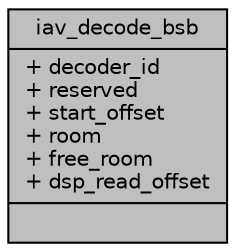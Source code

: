 digraph "iav_decode_bsb"
{
 // INTERACTIVE_SVG=YES
 // LATEX_PDF_SIZE
  bgcolor="transparent";
  edge [fontname="Helvetica",fontsize="10",labelfontname="Helvetica",labelfontsize="10"];
  node [fontname="Helvetica",fontsize="10",shape=record];
  Node1 [label="{iav_decode_bsb\n|+ decoder_id\l+ reserved\l+ start_offset\l+ room\l+ free_room\l+ dsp_read_offset\l|}",height=0.2,width=0.4,color="black", fillcolor="grey75", style="filled", fontcolor="black",tooltip=" "];
}
